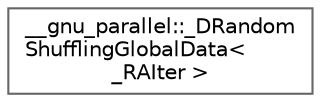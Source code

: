 digraph "Graphical Class Hierarchy"
{
 // LATEX_PDF_SIZE
  bgcolor="transparent";
  edge [fontname=Helvetica,fontsize=10,labelfontname=Helvetica,labelfontsize=10];
  node [fontname=Helvetica,fontsize=10,shape=box,height=0.2,width=0.4];
  rankdir="LR";
  Node0 [id="Node000000",label="__gnu_parallel::_DRandom\lShufflingGlobalData\< \l_RAIter \>",height=0.2,width=0.4,color="grey40", fillcolor="white", style="filled",URL="$struct____gnu__parallel_1_1___d_random_shuffling_global_data.html",tooltip="Data known to every thread participating in __gnu_parallel::__parallel_random_shuffle()."];
}
